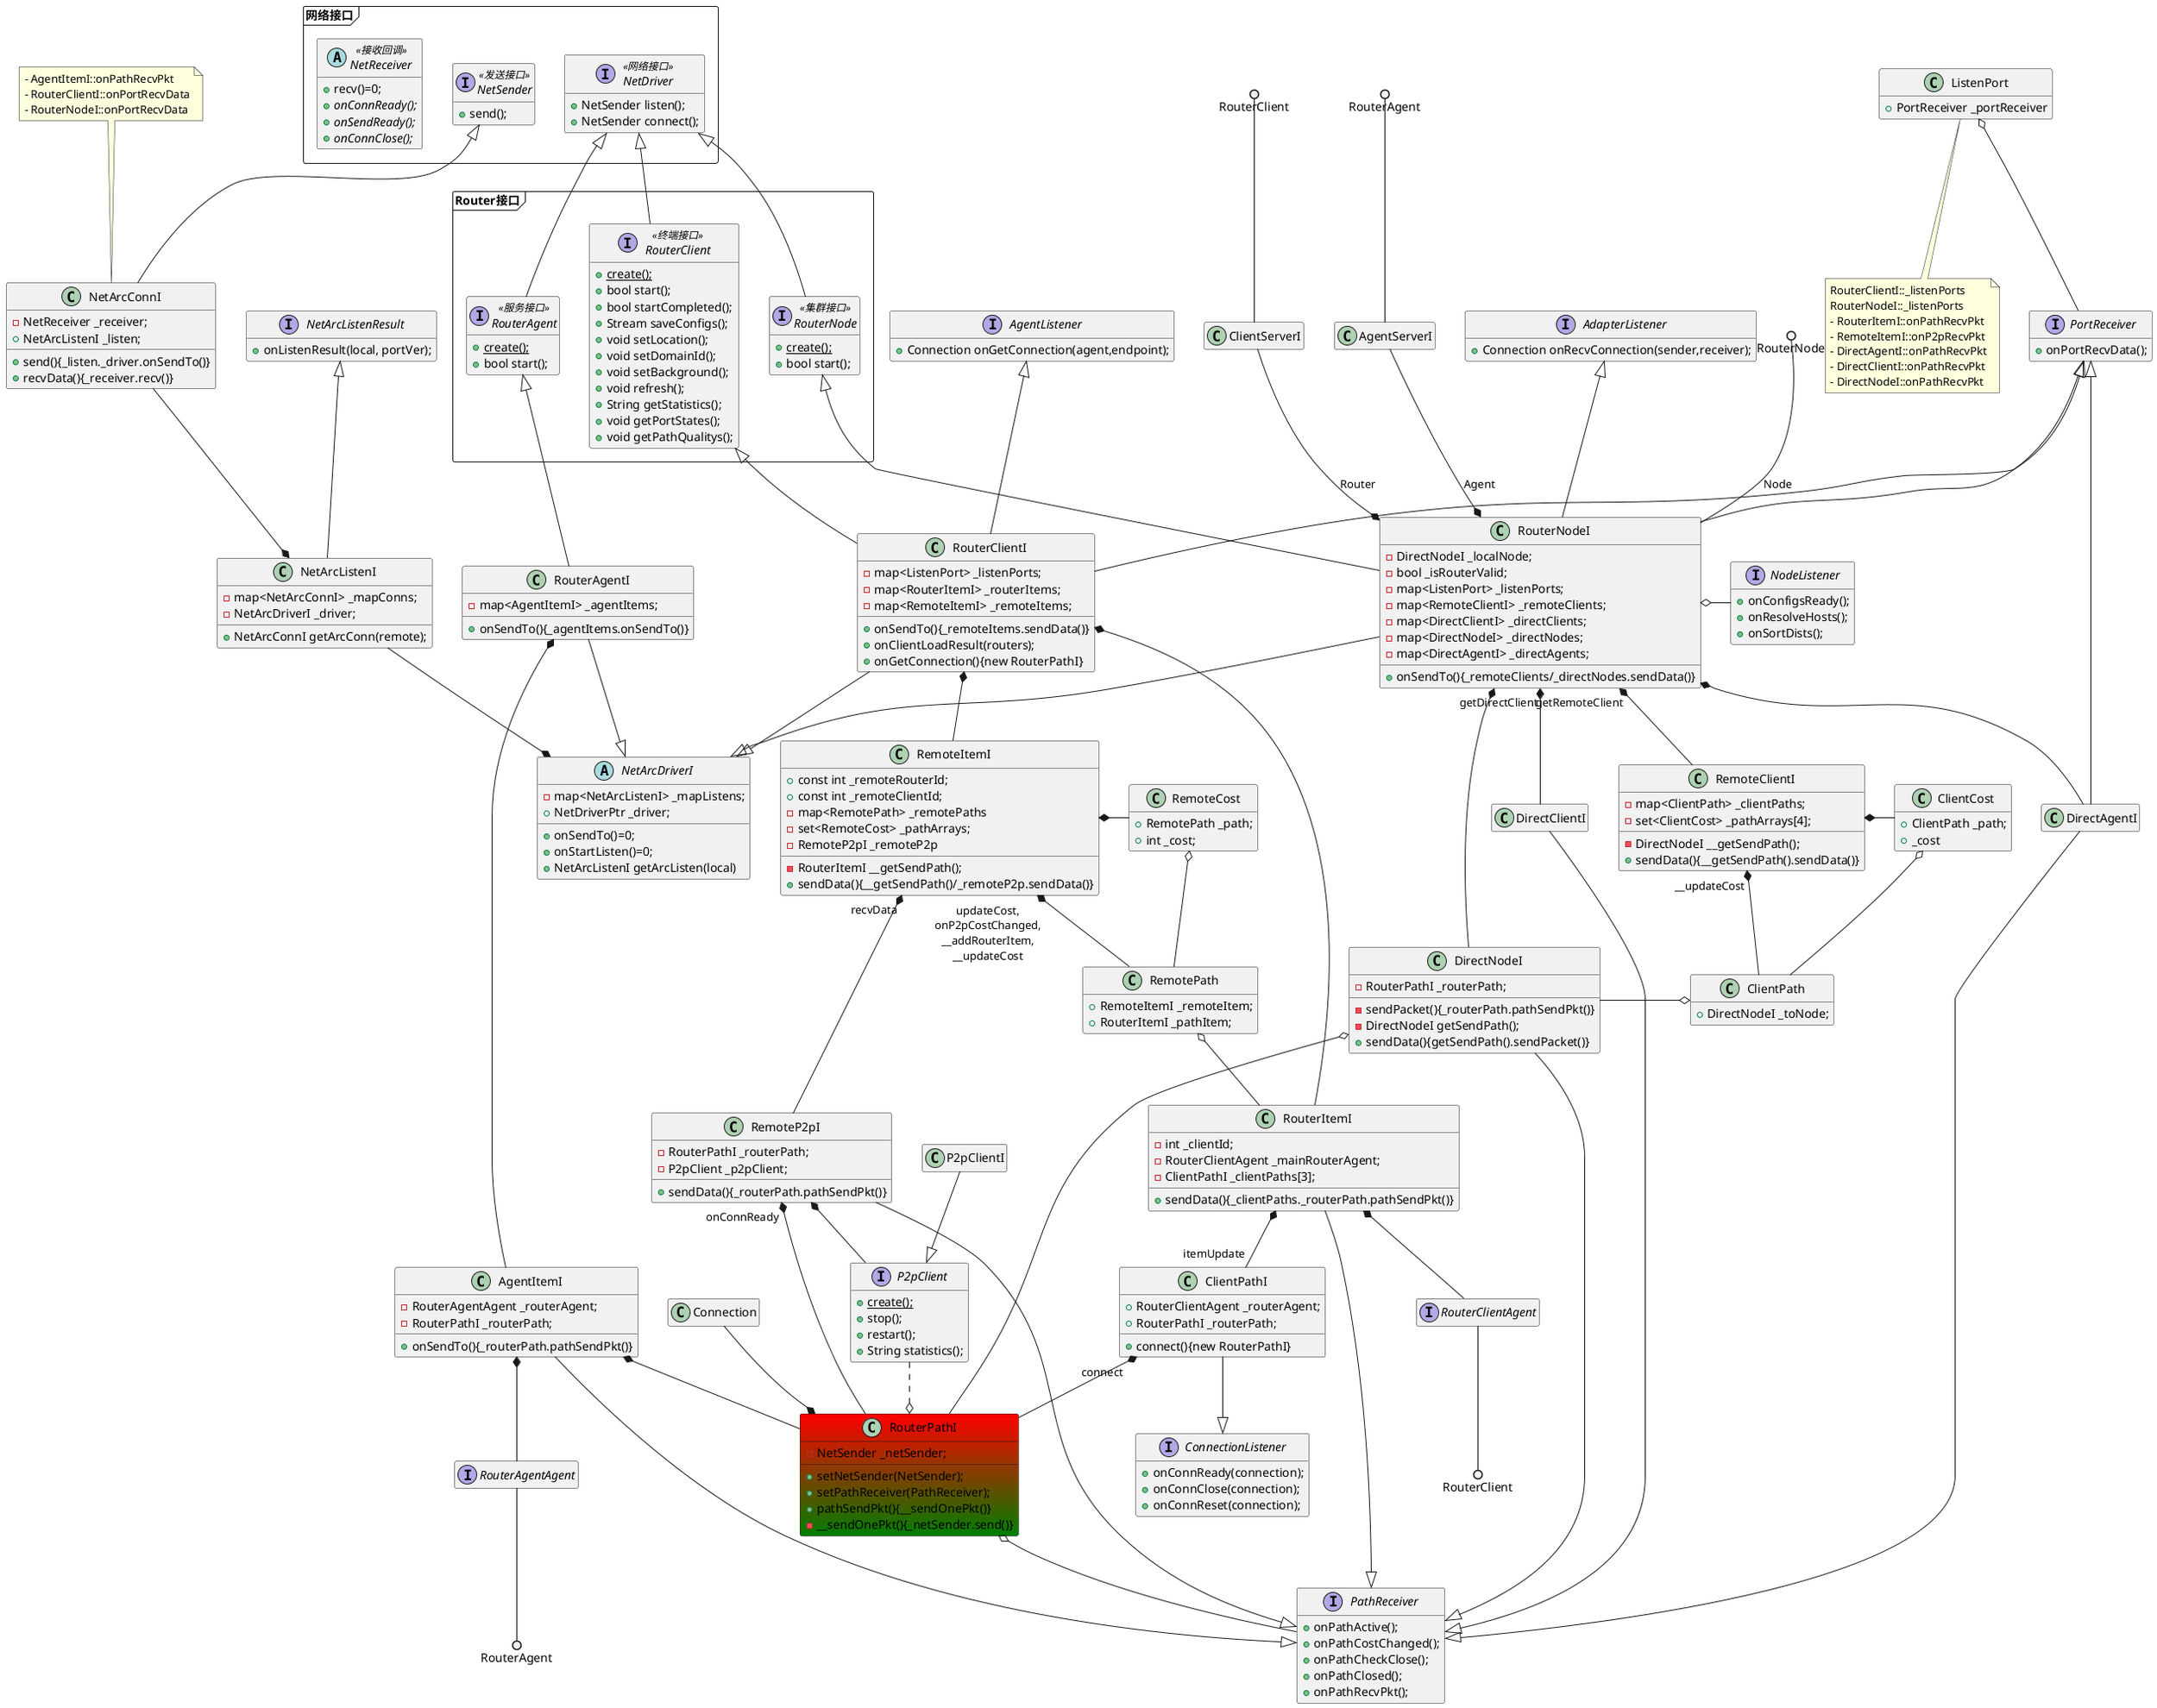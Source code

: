 @startuml Router内部关系.svg
hide empty members
hide empty fields
hide empty methods
'-------------------------------------------------------------------------------
package 网络接口 <<Frame>> {

interface NetDriver << 网络接口 >> {
    + NetSender listen();
    + NetSender connect();
}

interface NetSender << 发送接口 >>{
    + send();
}

abstract class NetReceiver << 接收回调 >> {
    + recv()=0;
    + {abstract} onConnReady();
    + {abstract} onSendReady();
    + {abstract} onConnClose();
}

}
'-------------------------------------------------------------------------------
package Router接口 <<Frame>> {

RouterNode -up-|> NetDriver
interface RouterNode <<集群接口>> {
    + {static} create();
    + bool start();
}

RouterClient -up-|> NetDriver
interface RouterClient <<终端接口>> {
    + {static} create();
    + bool start();
    + bool startCompleted(); 
    + Stream saveConfigs();
    + void setLocation();
    + void setDomainId(); 
    + void setBackground(); 
    + void refresh(); 
    + String getStatistics(); 
    + void getPortStates();
    + void getPathQualitys();
}

RouterAgent -up-|> NetDriver
interface RouterAgent <<服务接口>> {
    + {static} create();
    + bool start();
}

}
'-------------------------------------------------------------------------------
NetArcConnI -up-|> NetSender
NetArcConnI --* NetArcListenI
class NetArcConnI {
    - NetReceiver _receiver;
    + NetArcListenI _listen;
    + send(){_listen._driver.onSendTo()}
    + recvData(){_receiver.recv()}
}
note top of NetArcConnI
- AgentItemI::onPathRecvPkt
- RouterClientI::onPortRecvData
- RouterNodeI::onPortRecvData
end note

'RouterPathI --|> TimerListener
'RouterPathI --|> NetReceiver
'RouterPathI --|> NetSender
RouterPathI o-- PathReceiver
RouterPathI o.up. P2pClient
RouterPathI *-up- Connection
class RouterPathI #red-green{
    - NetSender _netSender;
    + setNetSender(NetSender);
    + setPathReceiver(PathReceiver);
    + pathSendPkt(){__sendOnePkt()}
    - __sendOnePkt(){_netSender.send()}
}
'-------------------------------------------------------------------------------
RouterItemI -right-|> PathReceiver
'RouterItemI --|> TimerListener
RouterItemI *-- "itemUpdate" ClientPathI
RouterItemI *-- RouterClientAgent
class RouterItemI{
    - int _clientId;
    - RouterClientAgent _mainRouterAgent;
    - ClientPathI _clientPaths[3];
    + sendData(){_clientPaths._routerPath.pathSendPkt()}
}
RemotePath o-- RouterItemI
class RemotePath {
     + RemoteItemI _remoteItem; 
     + RouterItemI _pathItem; 
}

RemoteCost o-- RemotePath
class RemoteCost {
    + RemotePath _path;
    + int _cost;
}
RemoteItemI *-right- RemoteCost
RemoteItemI "updateCost,\nonP2pCostChanged,\n__addRouterItem,\n__updateCost" *-- RemotePath
RemoteItemI "recvData" *-- RemoteP2pI 
class RemoteItemI {
    + const int _remoteRouterId;
    + const int _remoteClientId;
    - map<RemotePath> _remotePaths
    - set<RemoteCost> _pathArrays;
    - RouterItemI __getSendPath();
    - RemoteP2pI _remoteP2p
    + sendData(){__getSendPath()/_remoteP2p.sendData()}
}

ClientPathI "connect" *-- RouterPathI
ClientPathI --|> ConnectionListener
class ClientPathI {
    + RouterClientAgent _routerAgent; 
    + RouterPathI _routerPath; 
    + connect(){new RouterPathI}
}

RouterClientI -up-|> RouterClient
RouterClientI -up-|> AgentListener
RouterClientI -up-|> PortReceiver
RouterClientI --|> NetArcDriverI
RouterClientI *-- RemoteItemI
RouterClientI *-- RouterItemI
'RouterClientI *-- ListenPort
class RouterClientI {
    - map<ListenPort> _listenPorts;
    - map<RouterItemI> _routerItems;
    - map<RemoteItemI> _remoteItems; 
    + onSendTo(){_remoteItems.sendData()}
    + onClientLoadResult(routers);
    + onGetConnection(){new RouterPathI}
}
'-------------------------------------------------------------------------------
AgentItemI --|> PathReceiver
AgentItemI *-- RouterPathI
AgentItemI *-- RouterAgentAgent
class AgentItemI {
    - RouterAgentAgent _routerAgent;
    - RouterPathI _routerPath;
    + onSendTo(){_routerPath.pathSendPkt()}
}

RouterAgentI --|> NetArcDriverI
RouterAgentI -up-|> RouterAgent
RouterAgentI *-- AgentItemI
class RouterAgentI {
    - map<AgentItemI> _agentItems;
    + onSendTo(){_agentItems.onSendTo()}
}
'-------------------------------------------------------------------------------
DirectNodeI --|> PathReceiver
'DirectNodeI --|> ConnectionListener
DirectNodeI o-- RouterPathI
class DirectNodeI {
    - RouterPathI _routerPath;
    - sendPacket(){_routerPath.pathSendPkt()}
    - DirectNodeI getSendPath();
    + sendData(){getSendPath().sendPacket()}
}
ClientPath o-left- DirectNodeI
class ClientPath {
    + DirectNodeI _toNode;
}
ClientCost o-- ClientPath
class ClientCost {
    + ClientPath _path;
    + _cost
}
RemoteClientI "__updateCost" *-down- ClientPath
RemoteClientI *-left- ClientCost
class RemoteClientI {
    - map<ClientPath> _clientPaths;
    - set<ClientCost> _pathArrays[4];
    - DirectNodeI __getSendPath();
    + sendData(){__getSendPath().sendData()}
}

DirectClientI --|> PathReceiver
class DirectClientI {
}

RouterNodeI --|> NetArcDriverI
RouterNodeI -up-|> PortReceiver
RouterNodeI -up-|> AdapterListener
RouterNodeI -up-|> RouterNode
RouterNodeI "getRemoteClient" *-- RemoteClientI
RouterNodeI "getDirectClient" *-- DirectClientI
RouterNodeI *-- DirectNodeI
RouterNodeI *-- DirectAgentI
'RouterNodeI *-- ListenPort
RouterNodeI o-right- NodeListener
class RouterNodeI {
    - DirectNodeI _localNode;
    - bool _isRouterValid;
    - map<ListenPort> _listenPorts;
    - map<RemoteClientI> _remoteClients;
    - map<DirectClientI> _directClients;
    - map<DirectNodeI> _directNodes;
    - map<DirectAgentI> _directAgents;
    + onSendTo(){_remoteClients/_directNodes.sendData()}
}
RouterNodeI *-up- AgentServerI : Agent
RouterNodeI *-up- ClientServerI : Router
RouterNode ()-- RouterNodeI : Node
RouterClient ()-- ClientServerI
RouterAgent ()-- AgentServerI
'-------------------------------------------------------------------------------
interface PathReceiver {
    + onPathActive();
    + onPathCostChanged();
    + onPathCheckClose();
    + onPathClosed();
    + onPathRecvPkt();
}

interface PortReceiver {
    + onPortRecvData();
}

interface AgentListener {
    + Connection onGetConnection(agent,endpoint);
}

interface AdapterListener {
    + Connection onRecvConnection(sender,receiver);
}

interface ConnectionListener {
    + onConnReady(connection);
    + onConnClose(connection);
    + onConnReset(connection);
}

abstract class NetArcDriverI {
    - map<NetArcListenI> _mapListens;
    + NetDriverPtr _driver;
    + onSendTo()=0;
    + onStartListen()=0;
    + NetArcListenI getArcListen(local)
}

NetArcListenI -up-|>NetArcListenResult
NetArcListenI --* NetArcDriverI
class NetArcListenI {
    - map<NetArcConnI> _mapConns;
    - NetArcDriverI _driver;
    + NetArcConnI getArcConn(remote);
}

class Connection

interface NetArcListenResult {
    + onListenResult(local, portVer);
}

'P2pClient --|> NetSender
interface P2pClient {
    + {static} create();
    + stop();
    + restart();
    + String statistics();
}

P2pClientI --|> P2pClient
class P2pClientI {
}

RemoteP2pI --|> PathReceiver
RemoteP2pI "onConnReady" *-- RouterPathI
RemoteP2pI *-- P2pClient
class RemoteP2pI {
    - RouterPathI _routerPath;
    - P2pClient _p2pClient;
    + sendData(){_routerPath.pathSendPkt()}
}

DirectAgentI --|> PathReceiver
DirectAgentI -up-|> PortReceiver
class DirectAgentI {
}

ListenPort o-- PortReceiver
class ListenPort {
    + PortReceiver _portReceiver
}
note bottom of ListenPort
RouterClientI::_listenPorts
RouterNodeI::_listenPorts
- RouterItemI::onPathRecvPkt
- RemoteItemI::onP2pRecvPkt
- DirectAgentI::onPathRecvPkt
- DirectClientI::onPathRecvPkt
- DirectNodeI::onPathRecvPkt
end note
'-------------------------------------------------------------------------------
interface NodeListener {
    + onConfigsReady();
    + onResolveHosts();
    + onSortDists();
}
interface RouterClientAgent
interface RouterAgentAgent
RouterClientAgent --() RouterClient
RouterAgentAgent --() RouterAgent
@enduml
@startuml Router高层控制.svg
hide empty members
hide empty fields
hide empty methods
'-------------------------------------------------------------------------------
interface RouterClient {
    + clientLoad();
    + clientResolveHosts();
    + clientGetEndpoints();

    + clientConnect1();
    + clientConnect2();
    + clientReport();

    + clientPortStates();
    + clientPathQualitys();
}

interface RouterAgent {
    + agentResolveHosts();
    + agentUpdate();
    + agentListenStart();
    + agentListenStop();
}

interface RouterNode {
    + nodeUpdate1();
    + nodeUpdate2();
    + nodeGetNodes();
    + nodeGetEndpoints();
    + nodeConnect();
    + nodePortStates();
    + nodePathQualitys();
}
class RouterNode {
}
@enduml

@startuml agentListenStart流程.svg
(*)-->NetDriver.listen
-right->RouterAgentI.listen
if "arc/varc" then
-left->[false]_driver.listen
-->(*)
else
-right->[true] NetArcDriverI.listen
-->new NetArcListenI
-->NetArcDriverI.onStartListen
-left-> RouterAgentI.onStartListen
--> new onStartListen_async
-right-> AgentItemI.onStartListen
-right-> RouterAgentAgent.agentListenStart_begin
--> agentListenStart_async.cmdResult
--> NetArcListenI.onListenResult
--> NetArcDriverI.addConnReadyReceiver
-left->NetArcListenI.listen
-->NetArcDriverI.addConnReadyReceiver
-left->(*)
endif
@enduml

@startuml clientConnect流程.svg
(*)-->RemoteItemI.sendData
-->RemoteItemI.__tryConnect
-->RouterClientI.getRouterItems
-->RemoteItemI.__addRouterItem
if _routerId != _remoteRouterId then
-->[true]RouterItemI.connectRemote
-->(*)
else
-->[false]RouterItemI.connectLocal
endif
-->(*)
@enduml
@startuml clientLoad流程.svg
autonumber
'角色定义
participant "终端\nRouterClientI" as c
participant "clientLoad_async" as a
participant "RouterNodeI" as r
participant "NodeListener" as n
participant "资源\nResourceServer" as s

note over r: start()
r<-s:S=createAgent("ResourceServer")
note over r: onUpdateConfigs()
r->s:S.updateLoadResourcePrefix()

note over c: onSchd()
c->a: new()
note over a: __start()
a<-r:R=createAgent(rand())
a--\r:R.clientLoad_begin()
r->n: onSortDists()
a\--r: R.clientLoad_end()

note over r: onDeactivate()
r->s:S.updateResource(-1)
@enduml

@startuml RouterClient发送流程.svg
(*) --> "RemoteItemI::sendData()"
--> "__tryConnect()"
if "_isLocalClient" then
  if "_remoteP2p" then
  endif
else
endif
--> (*)
@enduml
